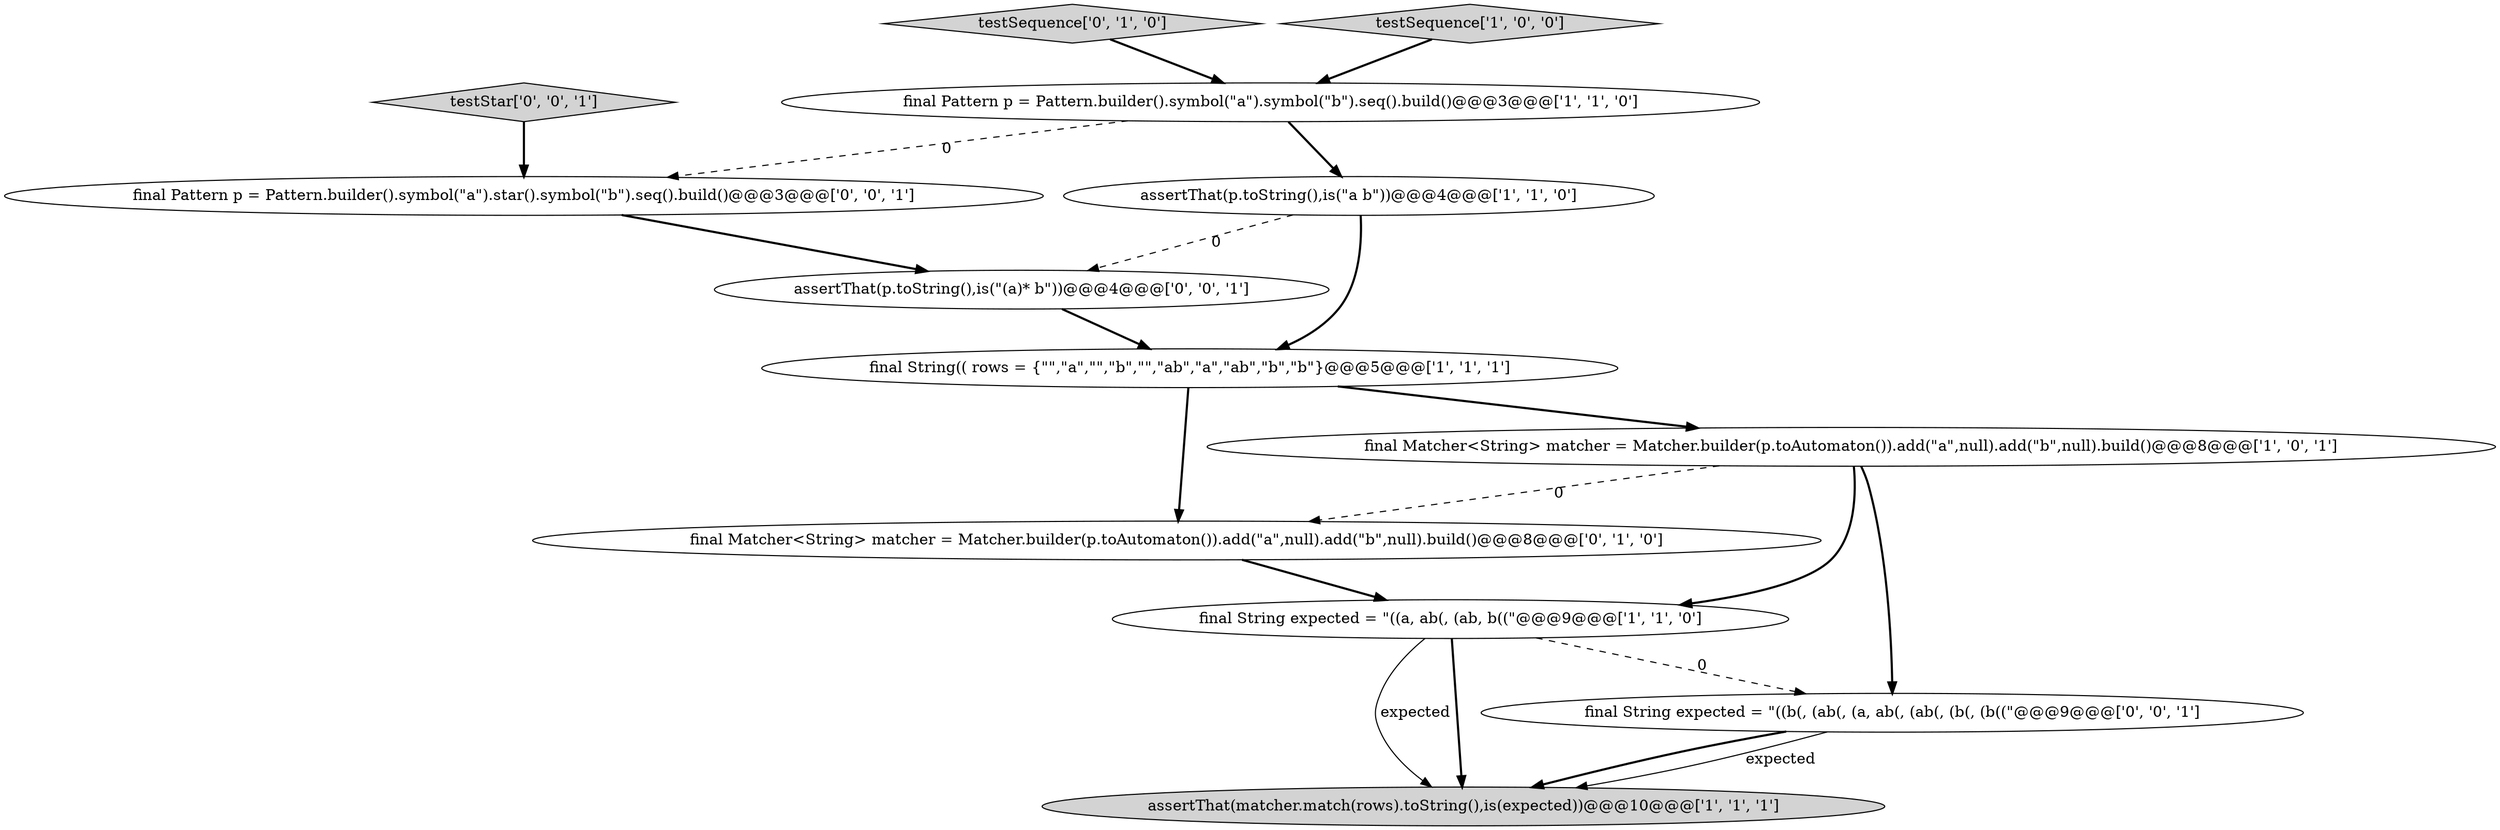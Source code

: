 digraph {
6 [style = filled, label = "assertThat(p.toString(),is(\"a b\"))@@@4@@@['1', '1', '0']", fillcolor = white, shape = ellipse image = "AAA0AAABBB1BBB"];
5 [style = filled, label = "final String(( rows = {\"\",\"a\",\"\",\"b\",\"\",\"ab\",\"a\",\"ab\",\"b\",\"b\"}@@@5@@@['1', '1', '1']", fillcolor = white, shape = ellipse image = "AAA0AAABBB1BBB"];
0 [style = filled, label = "assertThat(matcher.match(rows).toString(),is(expected))@@@10@@@['1', '1', '1']", fillcolor = lightgray, shape = ellipse image = "AAA0AAABBB1BBB"];
8 [style = filled, label = "testSequence['0', '1', '0']", fillcolor = lightgray, shape = diamond image = "AAA0AAABBB2BBB"];
12 [style = filled, label = "testStar['0', '0', '1']", fillcolor = lightgray, shape = diamond image = "AAA0AAABBB3BBB"];
10 [style = filled, label = "final String expected = \"((b(, (ab(, (a, ab(, (ab(, (b(, (b((\"@@@9@@@['0', '0', '1']", fillcolor = white, shape = ellipse image = "AAA0AAABBB3BBB"];
7 [style = filled, label = "final Matcher<String> matcher = Matcher.builder(p.toAutomaton()).add(\"a\",null).add(\"b\",null).build()@@@8@@@['0', '1', '0']", fillcolor = white, shape = ellipse image = "AAA1AAABBB2BBB"];
9 [style = filled, label = "final Pattern p = Pattern.builder().symbol(\"a\").star().symbol(\"b\").seq().build()@@@3@@@['0', '0', '1']", fillcolor = white, shape = ellipse image = "AAA0AAABBB3BBB"];
11 [style = filled, label = "assertThat(p.toString(),is(\"(a)* b\"))@@@4@@@['0', '0', '1']", fillcolor = white, shape = ellipse image = "AAA0AAABBB3BBB"];
3 [style = filled, label = "final Pattern p = Pattern.builder().symbol(\"a\").symbol(\"b\").seq().build()@@@3@@@['1', '1', '0']", fillcolor = white, shape = ellipse image = "AAA0AAABBB1BBB"];
4 [style = filled, label = "final String expected = \"((a, ab(, (ab, b((\"@@@9@@@['1', '1', '0']", fillcolor = white, shape = ellipse image = "AAA0AAABBB1BBB"];
2 [style = filled, label = "testSequence['1', '0', '0']", fillcolor = lightgray, shape = diamond image = "AAA0AAABBB1BBB"];
1 [style = filled, label = "final Matcher<String> matcher = Matcher.builder(p.toAutomaton()).add(\"a\",null).add(\"b\",null).build()@@@8@@@['1', '0', '1']", fillcolor = white, shape = ellipse image = "AAA0AAABBB1BBB"];
12->9 [style = bold, label=""];
1->7 [style = dashed, label="0"];
4->10 [style = dashed, label="0"];
6->11 [style = dashed, label="0"];
5->7 [style = bold, label=""];
9->11 [style = bold, label=""];
7->4 [style = bold, label=""];
1->10 [style = bold, label=""];
10->0 [style = solid, label="expected"];
10->0 [style = bold, label=""];
3->9 [style = dashed, label="0"];
2->3 [style = bold, label=""];
8->3 [style = bold, label=""];
4->0 [style = bold, label=""];
6->5 [style = bold, label=""];
4->0 [style = solid, label="expected"];
1->4 [style = bold, label=""];
3->6 [style = bold, label=""];
11->5 [style = bold, label=""];
5->1 [style = bold, label=""];
}
